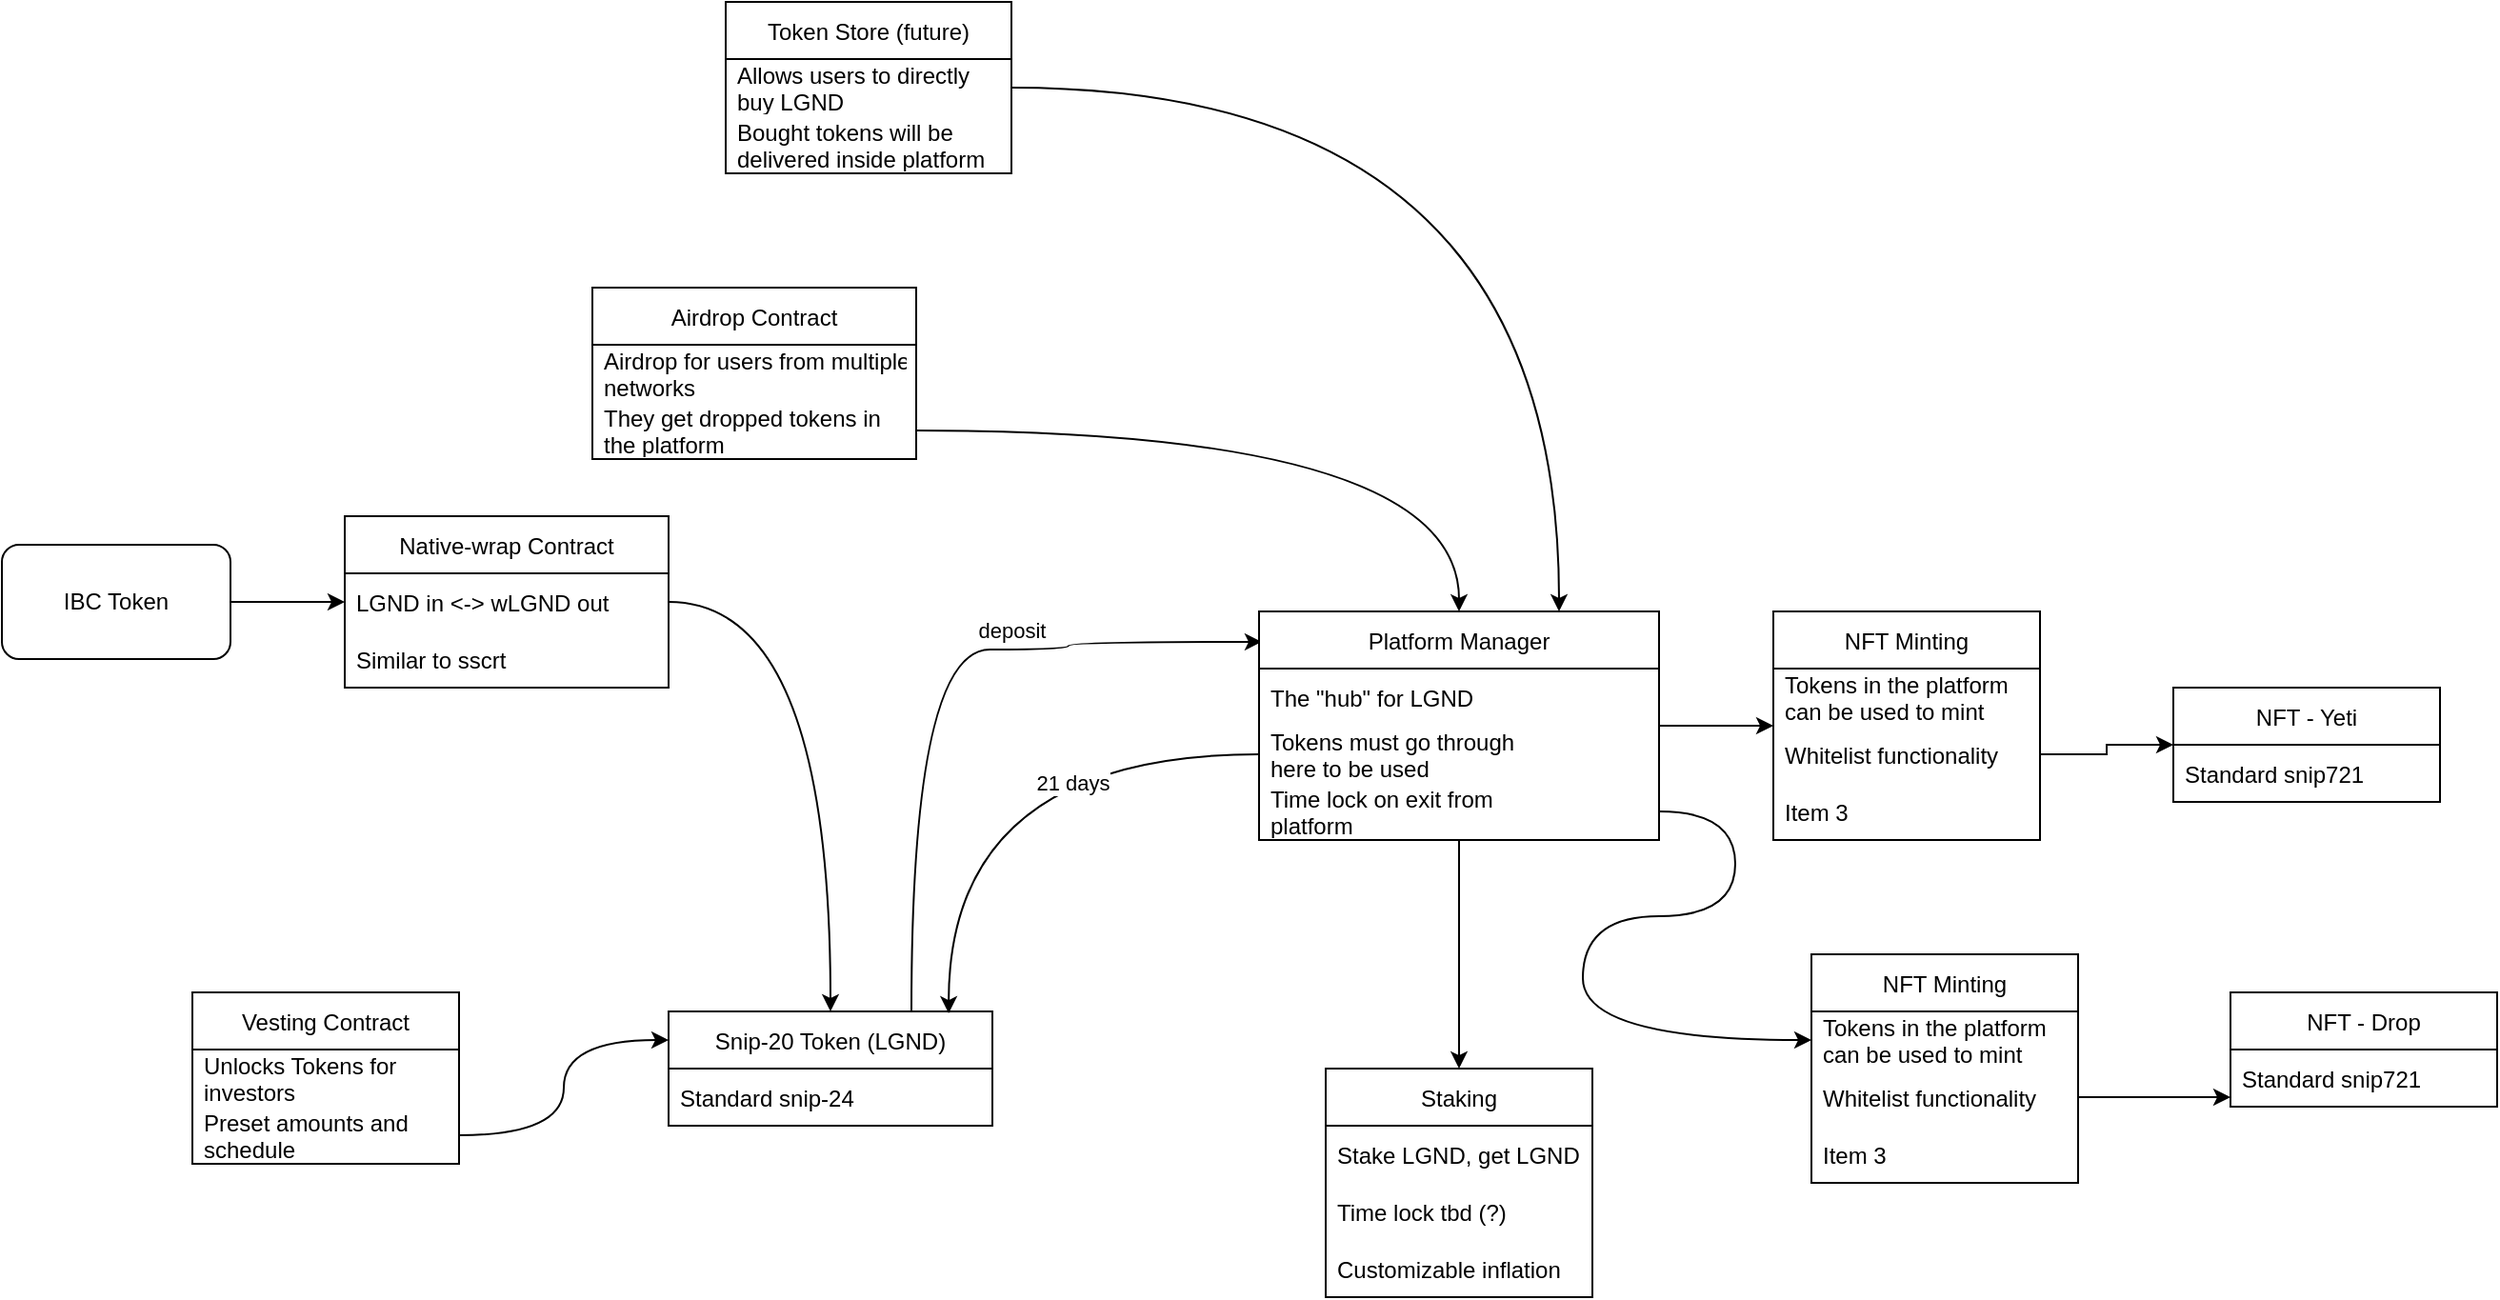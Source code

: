 <mxfile version="17.1.0" type="google" pages="6"><diagram id="_KYXVH2-nHx2mz8kwA_n" name="Page-1"><mxGraphModel dx="1883" dy="1912" grid="1" gridSize="10" guides="1" tooltips="1" connect="1" arrows="1" fold="1" page="1" pageScale="1" pageWidth="827" pageHeight="1169" math="0" shadow="0"><root><mxCell id="0"/><mxCell id="1" parent="0"/><mxCell id="hJgWw4_lokc-rUzCcVTu-51" value="deposit" style="edgeStyle=orthogonalEdgeStyle;curved=1;rounded=0;orthogonalLoop=1;jettySize=auto;html=1;exitX=0.75;exitY=0;exitDx=0;exitDy=0;entryX=0.007;entryY=0.133;entryDx=0;entryDy=0;entryPerimeter=0;" parent="1" source="hJgWw4_lokc-rUzCcVTu-1" target="hJgWw4_lokc-rUzCcVTu-14" edge="1"><mxGeometry x="0.283" y="10" relative="1" as="geometry"><Array as="points"><mxPoint x="278" y="240"/><mxPoint x="360" y="240"/><mxPoint x="360" y="236"/></Array><mxPoint as="offset"/></mxGeometry></mxCell><mxCell id="hJgWw4_lokc-rUzCcVTu-1" value="Snip-20 Token (LGND)" style="swimlane;fontStyle=0;childLayout=stackLayout;horizontal=1;startSize=30;horizontalStack=0;resizeParent=1;resizeParentMax=0;resizeLast=0;collapsible=1;marginBottom=0;" parent="1" vertex="1"><mxGeometry x="150" y="430" width="170" height="60" as="geometry"/></mxCell><mxCell id="hJgWw4_lokc-rUzCcVTu-2" value="Standard snip-24" style="text;strokeColor=none;fillColor=none;align=left;verticalAlign=middle;spacingLeft=4;spacingRight=4;overflow=hidden;points=[[0,0.5],[1,0.5]];portConstraint=eastwest;rotatable=0;" parent="hJgWw4_lokc-rUzCcVTu-1" vertex="1"><mxGeometry y="30" width="170" height="30" as="geometry"/></mxCell><mxCell id="hJgWw4_lokc-rUzCcVTu-5" value="Airdrop Contract" style="swimlane;fontStyle=0;childLayout=stackLayout;horizontal=1;startSize=30;horizontalStack=0;resizeParent=1;resizeParentMax=0;resizeLast=0;collapsible=1;marginBottom=0;" parent="1" vertex="1"><mxGeometry x="110" y="50" width="170" height="90" as="geometry"/></mxCell><mxCell id="hJgWw4_lokc-rUzCcVTu-6" value="Airdrop for users from multiple&#10;networks" style="text;strokeColor=none;fillColor=none;align=left;verticalAlign=middle;spacingLeft=4;spacingRight=4;overflow=hidden;points=[[0,0.5],[1,0.5]];portConstraint=eastwest;rotatable=0;" parent="hJgWw4_lokc-rUzCcVTu-5" vertex="1"><mxGeometry y="30" width="170" height="30" as="geometry"/></mxCell><mxCell id="hJgWw4_lokc-rUzCcVTu-7" value="They get dropped tokens in &#10;the platform" style="text;strokeColor=none;fillColor=none;align=left;verticalAlign=middle;spacingLeft=4;spacingRight=4;overflow=hidden;points=[[0,0.5],[1,0.5]];portConstraint=eastwest;rotatable=0;" parent="hJgWw4_lokc-rUzCcVTu-5" vertex="1"><mxGeometry y="60" width="170" height="30" as="geometry"/></mxCell><mxCell id="hJgWw4_lokc-rUzCcVTu-46" style="edgeStyle=none;rounded=0;orthogonalLoop=1;jettySize=auto;html=1;exitX=1;exitY=0.5;exitDx=0;exitDy=0;entryX=0;entryY=0.5;entryDx=0;entryDy=0;" parent="1" source="hJgWw4_lokc-rUzCcVTu-9" target="hJgWw4_lokc-rUzCcVTu-11" edge="1"><mxGeometry relative="1" as="geometry"/></mxCell><mxCell id="hJgWw4_lokc-rUzCcVTu-9" value="IBC Token" style="rounded=1;whiteSpace=wrap;html=1;" parent="1" vertex="1"><mxGeometry x="-200" y="185" width="120" height="60" as="geometry"/></mxCell><mxCell id="hJgWw4_lokc-rUzCcVTu-10" value="Native-wrap Contract" style="swimlane;fontStyle=0;childLayout=stackLayout;horizontal=1;startSize=30;horizontalStack=0;resizeParent=1;resizeParentMax=0;resizeLast=0;collapsible=1;marginBottom=0;" parent="1" vertex="1"><mxGeometry x="-20" y="170" width="170" height="90" as="geometry"/></mxCell><mxCell id="hJgWw4_lokc-rUzCcVTu-11" value="LGND in &lt;-&gt; wLGND out" style="text;strokeColor=none;fillColor=none;align=left;verticalAlign=middle;spacingLeft=4;spacingRight=4;overflow=hidden;points=[[0,0.5],[1,0.5]];portConstraint=eastwest;rotatable=0;" parent="hJgWw4_lokc-rUzCcVTu-10" vertex="1"><mxGeometry y="30" width="170" height="30" as="geometry"/></mxCell><mxCell id="hJgWw4_lokc-rUzCcVTu-12" value="Similar to sscrt" style="text;strokeColor=none;fillColor=none;align=left;verticalAlign=middle;spacingLeft=4;spacingRight=4;overflow=hidden;points=[[0,0.5],[1,0.5]];portConstraint=eastwest;rotatable=0;" parent="hJgWw4_lokc-rUzCcVTu-10" vertex="1"><mxGeometry y="60" width="170" height="30" as="geometry"/></mxCell><mxCell id="hJgWw4_lokc-rUzCcVTu-42" value="" style="edgeStyle=orthogonalEdgeStyle;rounded=0;orthogonalLoop=1;jettySize=auto;html=1;curved=1;" parent="1" source="hJgWw4_lokc-rUzCcVTu-14" target="hJgWw4_lokc-rUzCcVTu-38" edge="1"><mxGeometry relative="1" as="geometry"/></mxCell><mxCell id="hJgWw4_lokc-rUzCcVTu-45" style="edgeStyle=none;rounded=0;orthogonalLoop=1;jettySize=auto;html=1;entryX=0.5;entryY=0;entryDx=0;entryDy=0;" parent="1" source="hJgWw4_lokc-rUzCcVTu-17" target="hJgWw4_lokc-rUzCcVTu-18" edge="1"><mxGeometry relative="1" as="geometry"/></mxCell><mxCell id="hJgWw4_lokc-rUzCcVTu-14" value="Platform Manager" style="swimlane;fontStyle=0;childLayout=stackLayout;horizontal=1;startSize=30;horizontalStack=0;resizeParent=1;resizeParentMax=0;resizeLast=0;collapsible=1;marginBottom=0;" parent="1" vertex="1"><mxGeometry x="460" y="220" width="210" height="120" as="geometry"/></mxCell><mxCell id="hJgWw4_lokc-rUzCcVTu-15" value="The &quot;hub&quot; for LGND" style="text;strokeColor=none;fillColor=none;align=left;verticalAlign=middle;spacingLeft=4;spacingRight=4;overflow=hidden;points=[[0,0.5],[1,0.5]];portConstraint=eastwest;rotatable=0;" parent="hJgWw4_lokc-rUzCcVTu-14" vertex="1"><mxGeometry y="30" width="210" height="30" as="geometry"/></mxCell><mxCell id="hJgWw4_lokc-rUzCcVTu-16" value="Tokens must go through&#10;here to be used" style="text;strokeColor=none;fillColor=none;align=left;verticalAlign=middle;spacingLeft=4;spacingRight=4;overflow=hidden;points=[[0,0.5],[1,0.5]];portConstraint=eastwest;rotatable=0;" parent="hJgWw4_lokc-rUzCcVTu-14" vertex="1"><mxGeometry y="60" width="210" height="30" as="geometry"/></mxCell><mxCell id="hJgWw4_lokc-rUzCcVTu-17" value="Time lock on exit from &#10;platform" style="text;strokeColor=none;fillColor=none;align=left;verticalAlign=middle;spacingLeft=4;spacingRight=4;overflow=hidden;points=[[0,0.5],[1,0.5]];portConstraint=eastwest;rotatable=0;" parent="hJgWw4_lokc-rUzCcVTu-14" vertex="1"><mxGeometry y="90" width="210" height="30" as="geometry"/></mxCell><mxCell id="hJgWw4_lokc-rUzCcVTu-18" value="Staking" style="swimlane;fontStyle=0;childLayout=stackLayout;horizontal=1;startSize=30;horizontalStack=0;resizeParent=1;resizeParentMax=0;resizeLast=0;collapsible=1;marginBottom=0;" parent="1" vertex="1"><mxGeometry x="495" y="460" width="140" height="120" as="geometry"/></mxCell><mxCell id="hJgWw4_lokc-rUzCcVTu-19" value="Stake LGND, get LGND" style="text;strokeColor=none;fillColor=none;align=left;verticalAlign=middle;spacingLeft=4;spacingRight=4;overflow=hidden;points=[[0,0.5],[1,0.5]];portConstraint=eastwest;rotatable=0;" parent="hJgWw4_lokc-rUzCcVTu-18" vertex="1"><mxGeometry y="30" width="140" height="30" as="geometry"/></mxCell><mxCell id="hJgWw4_lokc-rUzCcVTu-21" value="Time lock tbd (?)" style="text;strokeColor=none;fillColor=none;align=left;verticalAlign=middle;spacingLeft=4;spacingRight=4;overflow=hidden;points=[[0,0.5],[1,0.5]];portConstraint=eastwest;rotatable=0;" parent="hJgWw4_lokc-rUzCcVTu-18" vertex="1"><mxGeometry y="60" width="140" height="30" as="geometry"/></mxCell><mxCell id="hJgWw4_lokc-rUzCcVTu-20" value="Customizable inflation" style="text;strokeColor=none;fillColor=none;align=left;verticalAlign=middle;spacingLeft=4;spacingRight=4;overflow=hidden;points=[[0,0.5],[1,0.5]];portConstraint=eastwest;rotatable=0;" parent="hJgWw4_lokc-rUzCcVTu-18" vertex="1"><mxGeometry y="90" width="140" height="30" as="geometry"/></mxCell><mxCell id="hJgWw4_lokc-rUzCcVTu-22" value="NFT - Yeti" style="swimlane;fontStyle=0;childLayout=stackLayout;horizontal=1;startSize=30;horizontalStack=0;resizeParent=1;resizeParentMax=0;resizeLast=0;collapsible=1;marginBottom=0;" parent="1" vertex="1"><mxGeometry x="940" y="260" width="140" height="60" as="geometry"/></mxCell><mxCell id="hJgWw4_lokc-rUzCcVTu-23" value="Standard snip721" style="text;strokeColor=none;fillColor=none;align=left;verticalAlign=middle;spacingLeft=4;spacingRight=4;overflow=hidden;points=[[0,0.5],[1,0.5]];portConstraint=eastwest;rotatable=0;" parent="hJgWw4_lokc-rUzCcVTu-22" vertex="1"><mxGeometry y="30" width="140" height="30" as="geometry"/></mxCell><mxCell id="hJgWw4_lokc-rUzCcVTu-26" value="Vesting Contract" style="swimlane;fontStyle=0;childLayout=stackLayout;horizontal=1;startSize=30;horizontalStack=0;resizeParent=1;resizeParentMax=0;resizeLast=0;collapsible=1;marginBottom=0;" parent="1" vertex="1"><mxGeometry x="-100" y="420" width="140" height="90" as="geometry"/></mxCell><mxCell id="hJgWw4_lokc-rUzCcVTu-27" value="Unlocks Tokens for &#10;investors" style="text;strokeColor=none;fillColor=none;align=left;verticalAlign=middle;spacingLeft=4;spacingRight=4;overflow=hidden;points=[[0,0.5],[1,0.5]];portConstraint=eastwest;rotatable=0;" parent="hJgWw4_lokc-rUzCcVTu-26" vertex="1"><mxGeometry y="30" width="140" height="30" as="geometry"/></mxCell><mxCell id="hJgWw4_lokc-rUzCcVTu-28" value="Preset amounts and &#10;schedule" style="text;strokeColor=none;fillColor=none;align=left;verticalAlign=middle;spacingLeft=4;spacingRight=4;overflow=hidden;points=[[0,0.5],[1,0.5]];portConstraint=eastwest;rotatable=0;" parent="hJgWw4_lokc-rUzCcVTu-26" vertex="1"><mxGeometry y="60" width="140" height="30" as="geometry"/></mxCell><mxCell id="hJgWw4_lokc-rUzCcVTu-30" value="Token Store (future)" style="swimlane;fontStyle=0;childLayout=stackLayout;horizontal=1;startSize=30;horizontalStack=0;resizeParent=1;resizeParentMax=0;resizeLast=0;collapsible=1;marginBottom=0;" parent="1" vertex="1"><mxGeometry x="180" y="-100" width="150" height="90" as="geometry"/></mxCell><mxCell id="hJgWw4_lokc-rUzCcVTu-32" value="Allows users to directly &#10;buy LGND" style="text;strokeColor=none;fillColor=none;align=left;verticalAlign=middle;spacingLeft=4;spacingRight=4;overflow=hidden;points=[[0,0.5],[1,0.5]];portConstraint=eastwest;rotatable=0;" parent="hJgWw4_lokc-rUzCcVTu-30" vertex="1"><mxGeometry y="30" width="150" height="30" as="geometry"/></mxCell><mxCell id="hJgWw4_lokc-rUzCcVTu-33" value="Bought tokens will be &#10;delivered inside platform" style="text;strokeColor=none;fillColor=none;align=left;verticalAlign=middle;spacingLeft=4;spacingRight=4;overflow=hidden;points=[[0,0.5],[1,0.5]];portConstraint=eastwest;rotatable=0;" parent="hJgWw4_lokc-rUzCcVTu-30" vertex="1"><mxGeometry y="60" width="150" height="30" as="geometry"/></mxCell><mxCell id="hJgWw4_lokc-rUzCcVTu-38" value="NFT Minting" style="swimlane;fontStyle=0;childLayout=stackLayout;horizontal=1;startSize=30;horizontalStack=0;resizeParent=1;resizeParentMax=0;resizeLast=0;collapsible=1;marginBottom=0;" parent="1" vertex="1"><mxGeometry x="730" y="220" width="140" height="120" as="geometry"/></mxCell><mxCell id="hJgWw4_lokc-rUzCcVTu-39" value="Tokens in the platform&#10;can be used to mint " style="text;strokeColor=none;fillColor=none;align=left;verticalAlign=middle;spacingLeft=4;spacingRight=4;overflow=hidden;points=[[0,0.5],[1,0.5]];portConstraint=eastwest;rotatable=0;" parent="hJgWw4_lokc-rUzCcVTu-38" vertex="1"><mxGeometry y="30" width="140" height="30" as="geometry"/></mxCell><mxCell id="hJgWw4_lokc-rUzCcVTu-40" value="Whitelist functionality" style="text;strokeColor=none;fillColor=none;align=left;verticalAlign=middle;spacingLeft=4;spacingRight=4;overflow=hidden;points=[[0,0.5],[1,0.5]];portConstraint=eastwest;rotatable=0;" parent="hJgWw4_lokc-rUzCcVTu-38" vertex="1"><mxGeometry y="60" width="140" height="30" as="geometry"/></mxCell><mxCell id="hJgWw4_lokc-rUzCcVTu-41" value="Item 3" style="text;strokeColor=none;fillColor=none;align=left;verticalAlign=middle;spacingLeft=4;spacingRight=4;overflow=hidden;points=[[0,0.5],[1,0.5]];portConstraint=eastwest;rotatable=0;" parent="hJgWw4_lokc-rUzCcVTu-38" vertex="1"><mxGeometry y="90" width="140" height="30" as="geometry"/></mxCell><mxCell id="hJgWw4_lokc-rUzCcVTu-43" style="edgeStyle=orthogonalEdgeStyle;rounded=0;orthogonalLoop=1;jettySize=auto;html=1;exitX=1;exitY=0.5;exitDx=0;exitDy=0;entryX=0;entryY=0.5;entryDx=0;entryDy=0;" parent="1" source="hJgWw4_lokc-rUzCcVTu-40" target="hJgWw4_lokc-rUzCcVTu-22" edge="1"><mxGeometry relative="1" as="geometry"/></mxCell><mxCell id="hJgWw4_lokc-rUzCcVTu-49" style="edgeStyle=orthogonalEdgeStyle;curved=1;rounded=0;orthogonalLoop=1;jettySize=auto;html=1;exitX=1;exitY=0.5;exitDx=0;exitDy=0;" parent="1" source="hJgWw4_lokc-rUzCcVTu-11" target="hJgWw4_lokc-rUzCcVTu-1" edge="1"><mxGeometry relative="1" as="geometry"><mxPoint x="120" y="505" as="targetPoint"/></mxGeometry></mxCell><mxCell id="hJgWw4_lokc-rUzCcVTu-52" style="edgeStyle=orthogonalEdgeStyle;curved=1;rounded=0;orthogonalLoop=1;jettySize=auto;html=1;exitX=1;exitY=0.5;exitDx=0;exitDy=0;entryX=0.5;entryY=0;entryDx=0;entryDy=0;" parent="1" source="hJgWw4_lokc-rUzCcVTu-7" target="hJgWw4_lokc-rUzCcVTu-14" edge="1"><mxGeometry relative="1" as="geometry"/></mxCell><mxCell id="hJgWw4_lokc-rUzCcVTu-53" style="edgeStyle=orthogonalEdgeStyle;curved=1;rounded=0;orthogonalLoop=1;jettySize=auto;html=1;exitX=1;exitY=0.5;exitDx=0;exitDy=0;entryX=0;entryY=0.25;entryDx=0;entryDy=0;" parent="1" source="hJgWw4_lokc-rUzCcVTu-28" target="hJgWw4_lokc-rUzCcVTu-1" edge="1"><mxGeometry relative="1" as="geometry"/></mxCell><mxCell id="hJgWw4_lokc-rUzCcVTu-54" style="edgeStyle=orthogonalEdgeStyle;curved=1;rounded=0;orthogonalLoop=1;jettySize=auto;html=1;exitX=0;exitY=0.5;exitDx=0;exitDy=0;entryX=0.865;entryY=0.017;entryDx=0;entryDy=0;entryPerimeter=0;" parent="1" source="hJgWw4_lokc-rUzCcVTu-16" target="hJgWw4_lokc-rUzCcVTu-1" edge="1"><mxGeometry relative="1" as="geometry"/></mxCell><mxCell id="hJgWw4_lokc-rUzCcVTu-55" value="21 days" style="edgeLabel;html=1;align=center;verticalAlign=middle;resizable=0;points=[];" parent="hJgWw4_lokc-rUzCcVTu-54" vertex="1" connectable="0"><mxGeometry x="-0.035" y="13" relative="1" as="geometry"><mxPoint x="46" y="2" as="offset"/></mxGeometry></mxCell><mxCell id="hJgWw4_lokc-rUzCcVTu-56" value="NFT Minting" style="swimlane;fontStyle=0;childLayout=stackLayout;horizontal=1;startSize=30;horizontalStack=0;resizeParent=1;resizeParentMax=0;resizeLast=0;collapsible=1;marginBottom=0;" parent="1" vertex="1"><mxGeometry x="750" y="400" width="140" height="120" as="geometry"/></mxCell><mxCell id="hJgWw4_lokc-rUzCcVTu-57" value="Tokens in the platform&#10;can be used to mint " style="text;strokeColor=none;fillColor=none;align=left;verticalAlign=middle;spacingLeft=4;spacingRight=4;overflow=hidden;points=[[0,0.5],[1,0.5]];portConstraint=eastwest;rotatable=0;" parent="hJgWw4_lokc-rUzCcVTu-56" vertex="1"><mxGeometry y="30" width="140" height="30" as="geometry"/></mxCell><mxCell id="hJgWw4_lokc-rUzCcVTu-58" value="Whitelist functionality" style="text;strokeColor=none;fillColor=none;align=left;verticalAlign=middle;spacingLeft=4;spacingRight=4;overflow=hidden;points=[[0,0.5],[1,0.5]];portConstraint=eastwest;rotatable=0;" parent="hJgWw4_lokc-rUzCcVTu-56" vertex="1"><mxGeometry y="60" width="140" height="30" as="geometry"/></mxCell><mxCell id="hJgWw4_lokc-rUzCcVTu-59" value="Item 3" style="text;strokeColor=none;fillColor=none;align=left;verticalAlign=middle;spacingLeft=4;spacingRight=4;overflow=hidden;points=[[0,0.5],[1,0.5]];portConstraint=eastwest;rotatable=0;" parent="hJgWw4_lokc-rUzCcVTu-56" vertex="1"><mxGeometry y="90" width="140" height="30" as="geometry"/></mxCell><mxCell id="hJgWw4_lokc-rUzCcVTu-61" style="edgeStyle=orthogonalEdgeStyle;curved=1;rounded=0;orthogonalLoop=1;jettySize=auto;html=1;exitX=1;exitY=0.5;exitDx=0;exitDy=0;entryX=0;entryY=0.5;entryDx=0;entryDy=0;" parent="1" source="hJgWw4_lokc-rUzCcVTu-17" target="hJgWw4_lokc-rUzCcVTu-57" edge="1"><mxGeometry relative="1" as="geometry"><Array as="points"><mxPoint x="710" y="325"/><mxPoint x="710" y="380"/><mxPoint x="630" y="380"/><mxPoint x="630" y="445"/></Array></mxGeometry></mxCell><mxCell id="hJgWw4_lokc-rUzCcVTu-63" value="NFT - Drop" style="swimlane;fontStyle=0;childLayout=stackLayout;horizontal=1;startSize=30;horizontalStack=0;resizeParent=1;resizeParentMax=0;resizeLast=0;collapsible=1;marginBottom=0;" parent="1" vertex="1"><mxGeometry x="970" y="420" width="140" height="60" as="geometry"><mxRectangle x="850" y="540" width="90" height="30" as="alternateBounds"/></mxGeometry></mxCell><mxCell id="hJgWw4_lokc-rUzCcVTu-64" value="Standard snip721" style="text;strokeColor=none;fillColor=none;align=left;verticalAlign=middle;spacingLeft=4;spacingRight=4;overflow=hidden;points=[[0,0.5],[1,0.5]];portConstraint=eastwest;rotatable=0;" parent="hJgWw4_lokc-rUzCcVTu-63" vertex="1"><mxGeometry y="30" width="140" height="30" as="geometry"/></mxCell><mxCell id="hJgWw4_lokc-rUzCcVTu-66" value="" style="edgeStyle=orthogonalEdgeStyle;curved=1;rounded=0;orthogonalLoop=1;jettySize=auto;html=1;" parent="1" source="hJgWw4_lokc-rUzCcVTu-58" target="hJgWw4_lokc-rUzCcVTu-64" edge="1"><mxGeometry relative="1" as="geometry"><Array as="points"><mxPoint x="810" y="465"/></Array></mxGeometry></mxCell><mxCell id="hJgWw4_lokc-rUzCcVTu-87" style="edgeStyle=orthogonalEdgeStyle;curved=1;rounded=0;orthogonalLoop=1;jettySize=auto;html=1;exitX=1;exitY=0.5;exitDx=0;exitDy=0;entryX=0.75;entryY=0;entryDx=0;entryDy=0;" parent="1" source="hJgWw4_lokc-rUzCcVTu-32" target="hJgWw4_lokc-rUzCcVTu-14" edge="1"><mxGeometry relative="1" as="geometry"/></mxCell></root></mxGraphModel></diagram><diagram name="Copy of Copy of Page-2" id="icgEe_WQvHOhqo60_sdf"><mxGraphModel grid="1" gridSize="10" guides="1" tooltips="1" connect="1" arrows="1" page="1" fold="1" pageScale="1" pageWidth="1600" pageHeight="1200" math="0" shadow="0"><root><mxCell id="aSwcJrBjoJt-zJCdRY1j-0"/><mxCell id="aSwcJrBjoJt-zJCdRY1j-1" parent="aSwcJrBjoJt-zJCdRY1j-0"/><mxCell id="aSwcJrBjoJt-zJCdRY1j-2" value="Send(amount, &lt;b&gt;to&lt;/b&gt;:platform, Deposit(alice))" style="edgeStyle=orthogonalEdgeStyle;curved=1;rounded=0;orthogonalLoop=1;jettySize=auto;html=1;exitX=1;exitY=0.5;exitDx=0;exitDy=0;entryX=0;entryY=0.5;entryDx=0;entryDy=0;" parent="aSwcJrBjoJt-zJCdRY1j-1" source="aSwcJrBjoJt-zJCdRY1j-3" target="aSwcJrBjoJt-zJCdRY1j-18" edge="1"><mxGeometry x="0.19" y="-18" relative="1" as="geometry"><mxPoint x="-19" y="-18" as="offset"/></mxGeometry></mxCell><mxCell id="aSwcJrBjoJt-zJCdRY1j-3" value="Airdrop" style="rounded=0;whiteSpace=wrap;html=1;" parent="aSwcJrBjoJt-zJCdRY1j-1" vertex="1"><mxGeometry x="280" y="640" width="120" height="60" as="geometry"/></mxCell><mxCell id="aSwcJrBjoJt-zJCdRY1j-6" value="Claim()" style="edgeStyle=orthogonalEdgeStyle;rounded=0;orthogonalLoop=1;jettySize=auto;html=1;entryX=0;entryY=0.5;entryDx=0;entryDy=0;curved=1;exitX=1;exitY=1;exitDx=0;exitDy=0;exitPerimeter=0;" parent="aSwcJrBjoJt-zJCdRY1j-1" source="aSwcJrBjoJt-zJCdRY1j-9" target="aSwcJrBjoJt-zJCdRY1j-3" edge="1"><mxGeometry relative="1" as="geometry"/></mxCell><mxCell id="aSwcJrBjoJt-zJCdRY1j-7" value="Redeem(amount) + *unbonding period* + Claim()" style="edgeStyle=orthogonalEdgeStyle;curved=1;rounded=0;orthogonalLoop=1;jettySize=auto;html=1;exitX=1;exitY=1;exitDx=0;exitDy=0;exitPerimeter=0;entryX=0;entryY=0.25;entryDx=0;entryDy=0;" parent="aSwcJrBjoJt-zJCdRY1j-1" source="aSwcJrBjoJt-zJCdRY1j-9" target="aSwcJrBjoJt-zJCdRY1j-12" edge="1"><mxGeometry x="0.023" y="16" relative="1" as="geometry"><mxPoint as="offset"/></mxGeometry></mxCell><mxCell id="aSwcJrBjoJt-zJCdRY1j-8" value="PlatformSend(SuperCoolNFT, amount, Mint())&lt;br&gt;&lt;span style=&quot;font-family: &amp;#34;helvetica&amp;#34;&quot;&gt;PlatformSend(Staking, amount, Deposit())&lt;/span&gt;" style="edgeStyle=orthogonalEdgeStyle;curved=1;rounded=0;orthogonalLoop=1;jettySize=auto;html=1;exitX=0.75;exitY=0.1;exitDx=0;exitDy=0;exitPerimeter=0;entryX=0.592;entryY=-0.067;entryDx=0;entryDy=0;entryPerimeter=0;" parent="aSwcJrBjoJt-zJCdRY1j-1" source="aSwcJrBjoJt-zJCdRY1j-9" target="aSwcJrBjoJt-zJCdRY1j-12" edge="1"><mxGeometry x="-0.13" y="-13" relative="1" as="geometry"><mxPoint x="1" as="offset"/></mxGeometry></mxCell><mxCell id="aSwcJrBjoJt-zJCdRY1j-9" value="Alice" style="shape=umlActor;verticalLabelPosition=bottom;verticalAlign=top;html=1;outlineConnect=0;" parent="aSwcJrBjoJt-zJCdRY1j-1" vertex="1"><mxGeometry x="177" y="401" width="30" height="60" as="geometry"/></mxCell><mxCell id="aSwcJrBjoJt-zJCdRY1j-10" value="Transfer(amount, &lt;b&gt;to&lt;/b&gt;:alice)" style="edgeStyle=orthogonalEdgeStyle;curved=1;rounded=0;orthogonalLoop=1;jettySize=auto;html=1;exitX=0.5;exitY=1;exitDx=0;exitDy=0;entryX=0.5;entryY=0;entryDx=0;entryDy=0;" parent="aSwcJrBjoJt-zJCdRY1j-1" source="aSwcJrBjoJt-zJCdRY1j-12" target="aSwcJrBjoJt-zJCdRY1j-18" edge="1"><mxGeometry x="0.255" y="23" relative="1" as="geometry"><mxPoint as="offset"/></mxGeometry></mxCell><mxCell id="aSwcJrBjoJt-zJCdRY1j-11" value="Send(amount, &lt;b&gt;to&lt;/b&gt;:SuperCoolNFT, PlatformReceive(alice, Mint()))&lt;br&gt;Send(amount,&amp;nbsp;&lt;b&gt;to&lt;/b&gt;:Staking, PlatformReceive(alice, Deposit()))" style="edgeStyle=orthogonalEdgeStyle;curved=1;rounded=0;orthogonalLoop=1;jettySize=auto;html=1;exitX=1;exitY=0.5;exitDx=0;exitDy=0;entryX=1;entryY=0.5;entryDx=0;entryDy=0;" parent="aSwcJrBjoJt-zJCdRY1j-1" source="aSwcJrBjoJt-zJCdRY1j-12" target="aSwcJrBjoJt-zJCdRY1j-18" edge="1"><mxGeometry x="-0.194" y="54" relative="1" as="geometry"><Array as="points"><mxPoint x="786" y="551"/><mxPoint x="786" y="721"/></Array><mxPoint as="offset"/></mxGeometry></mxCell><mxCell id="aSwcJrBjoJt-zJCdRY1j-12" value="&lt;span style=&quot;background-color: rgb(255 , 255 , 255)&quot;&gt;Platform&lt;/span&gt;" style="rounded=1;whiteSpace=wrap;html=1;strokeWidth=2;fillWeight=4;hachureGap=8;hachureAngle=45;fillColor=#1ba1e2;sketch=1;" parent="aSwcJrBjoJt-zJCdRY1j-1" vertex="1"><mxGeometry x="617" y="521" width="120" height="60" as="geometry"/></mxCell><mxCell id="aSwcJrBjoJt-zJCdRY1j-13" value="Contract" style="rounded=0;whiteSpace=wrap;html=1;labelBackgroundColor=#FFFFFF;" parent="aSwcJrBjoJt-zJCdRY1j-1" vertex="1"><mxGeometry x="70" y="20" width="120" height="50" as="geometry"/></mxCell><mxCell id="aSwcJrBjoJt-zJCdRY1j-14" value="Reward-generating contract" style="rounded=1;whiteSpace=wrap;html=1;strokeWidth=2;fillWeight=4;hachureGap=8;hachureAngle=45;fillColor=#1ba1e2;sketch=1;labelBackgroundColor=#FFFFFF;" parent="aSwcJrBjoJt-zJCdRY1j-1" vertex="1"><mxGeometry x="70" y="80" width="120" height="60" as="geometry"/></mxCell><mxCell id="aSwcJrBjoJt-zJCdRY1j-15" value="Token" style="rounded=1;whiteSpace=wrap;html=1;labelBackgroundColor=#FFFFFF;" parent="aSwcJrBjoJt-zJCdRY1j-1" vertex="1"><mxGeometry x="70" y="150" width="120" height="60" as="geometry"/></mxCell><mxCell id="aSwcJrBjoJt-zJCdRY1j-17" value="Receive(amount, &lt;b&gt;from&lt;/b&gt;:airdrop, Deposit(alice))" style="edgeStyle=orthogonalEdgeStyle;curved=1;rounded=0;orthogonalLoop=1;jettySize=auto;html=1;exitX=0;exitY=0;exitDx=0;exitDy=0;entryX=0;entryY=1;entryDx=0;entryDy=0;" parent="aSwcJrBjoJt-zJCdRY1j-1" source="aSwcJrBjoJt-zJCdRY1j-18" target="aSwcJrBjoJt-zJCdRY1j-12" edge="1"><mxGeometry x="0.283" y="80" relative="1" as="geometry"><Array as="points"><mxPoint x="580" y="691"/><mxPoint x="580" y="580"/></Array><mxPoint as="offset"/></mxGeometry></mxCell><mxCell id="9szjVGJF3n7K0AtjPcV7-0" value="&lt;span style=&quot;color: rgb(0, 0, 0); font-family: helvetica; font-size: 11px; font-style: normal; font-weight: 400; letter-spacing: normal; text-align: center; text-indent: 0px; text-transform: none; word-spacing: 0px; background-color: rgb(255, 255, 255); display: inline; float: none;&quot;&gt;Receive(amount,&lt;span&gt;&amp;nbsp;&lt;/span&gt;&lt;/span&gt;&lt;b style=&quot;color: rgb(0, 0, 0); font-family: helvetica; font-size: 11px; font-style: normal; letter-spacing: normal; text-align: center; text-indent: 0px; text-transform: none; word-spacing: 0px;&quot;&gt;from&lt;/b&gt;&lt;span style=&quot;color: rgb(0, 0, 0); font-family: helvetica; font-size: 11px; font-style: normal; font-weight: 400; letter-spacing: normal; text-align: center; text-indent: 0px; text-transform: none; word-spacing: 0px; background-color: rgb(255, 255, 255); display: inline; float: none;&quot;&gt;:platform, PlatformReceive(alice, Deposit()))&lt;/span&gt;" style="edgeStyle=orthogonalEdgeStyle;curved=1;rounded=0;orthogonalLoop=1;jettySize=auto;html=1;exitX=1;exitY=0.75;exitDx=0;exitDy=0;entryX=0.75;entryY=1;entryDx=0;entryDy=0;" edge="1" parent="aSwcJrBjoJt-zJCdRY1j-1" source="aSwcJrBjoJt-zJCdRY1j-18" target="p5v9_m_vDcc1EVjEl6wP-16"><mxGeometry x="0.881" y="-10" relative="1" as="geometry"><mxPoint as="offset"/></mxGeometry></mxCell><mxCell id="aSwcJrBjoJt-zJCdRY1j-18" value="$LGND" style="rounded=1;whiteSpace=wrap;html=1;labelBackgroundColor=#FFFFFF;" parent="aSwcJrBjoJt-zJCdRY1j-1" vertex="1"><mxGeometry x="617" y="691" width="120" height="60" as="geometry"/></mxCell><mxCell id="aSwcJrBjoJt-zJCdRY1j-22" value="Transaction" style="endArrow=classic;html=1;rounded=0;curved=1;" parent="aSwcJrBjoJt-zJCdRY1j-1" edge="1"><mxGeometry width="50" height="50" relative="1" as="geometry"><mxPoint x="70" y="240" as="sourcePoint"/><mxPoint x="190" y="240" as="targetPoint"/></mxGeometry></mxCell><mxCell id="aSwcJrBjoJt-zJCdRY1j-23" value="Query" style="endArrow=classic;html=1;rounded=0;curved=1;fillColor=#d5e8d4;strokeColor=#82b366;" parent="aSwcJrBjoJt-zJCdRY1j-1" edge="1"><mxGeometry width="50" height="50" relative="1" as="geometry"><mxPoint x="70" y="269.5" as="sourcePoint"/><mxPoint x="190" y="269.5" as="targetPoint"/></mxGeometry></mxCell><mxCell id="aSwcJrBjoJt-zJCdRY1j-26" value="etc.." style="rounded=1;whiteSpace=wrap;html=1;labelBackgroundColor=#FFFFFF;dashed=1;" parent="aSwcJrBjoJt-zJCdRY1j-1" vertex="1"><mxGeometry x="194" y="150" width="120" height="60" as="geometry"/></mxCell><mxCell id="p5v9_m_vDcc1EVjEl6wP-8" value="AddToWhitelist(alice, SuperCoolNFT)" style="edgeStyle=orthogonalEdgeStyle;curved=1;rounded=0;orthogonalLoop=1;jettySize=auto;html=1;entryX=0.25;entryY=0;entryDx=0;entryDy=0;" edge="1" parent="aSwcJrBjoJt-zJCdRY1j-1" source="p5v9_m_vDcc1EVjEl6wP-9" target="p5v9_m_vDcc1EVjEl6wP-13"><mxGeometry x="0.524" relative="1" as="geometry"><mxPoint as="offset"/></mxGeometry></mxCell><mxCell id="p5v9_m_vDcc1EVjEl6wP-9" value="Admin" style="shape=umlActor;verticalLabelPosition=bottom;verticalAlign=top;html=1;outlineConnect=0;" vertex="1" parent="aSwcJrBjoJt-zJCdRY1j-1"><mxGeometry x="917" y="211" width="30" height="60" as="geometry"/></mxCell><mxCell id="p5v9_m_vDcc1EVjEl6wP-10" value="Receive(amount, &lt;b&gt;from&lt;/b&gt;:platform, PlatformReceive(alice, Mint()))" style="edgeStyle=orthogonalEdgeStyle;curved=1;rounded=0;orthogonalLoop=1;jettySize=auto;html=1;exitX=1;exitY=0.75;exitDx=0;exitDy=0;entryX=0.5;entryY=1;entryDx=0;entryDy=0;" edge="1" parent="aSwcJrBjoJt-zJCdRY1j-1" source="aSwcJrBjoJt-zJCdRY1j-18" target="p5v9_m_vDcc1EVjEl6wP-13"><mxGeometry x="0.171" y="17" relative="1" as="geometry"><mxPoint as="offset"/><mxPoint x="757" y="756" as="sourcePoint"/></mxGeometry></mxCell><mxCell id="p5v9_m_vDcc1EVjEl6wP-11" value="SuperCoolNFT" style="rounded=1;whiteSpace=wrap;html=1;labelBackgroundColor=#FFFFFF;" vertex="1" parent="aSwcJrBjoJt-zJCdRY1j-1"><mxGeometry x="1127" y="541" width="120" height="60" as="geometry"/></mxCell><mxCell id="p5v9_m_vDcc1EVjEl6wP-12" value="MintFor(alice)" style="edgeStyle=orthogonalEdgeStyle;curved=1;rounded=0;orthogonalLoop=1;jettySize=auto;html=1;exitX=1;exitY=0.5;exitDx=0;exitDy=0;" edge="1" parent="aSwcJrBjoJt-zJCdRY1j-1" source="p5v9_m_vDcc1EVjEl6wP-13" target="p5v9_m_vDcc1EVjEl6wP-11"><mxGeometry relative="1" as="geometry"/></mxCell><mxCell id="p5v9_m_vDcc1EVjEl6wP-13" value="Whitelister" style="rounded=0;whiteSpace=wrap;html=1;labelBackgroundColor=#FFFFFF;" vertex="1" parent="aSwcJrBjoJt-zJCdRY1j-1"><mxGeometry x="997" y="371" width="120" height="60" as="geometry"/></mxCell><mxCell id="p5v9_m_vDcc1EVjEl6wP-14" value="Lootboxes" style="rounded=1;whiteSpace=wrap;html=1;labelBackgroundColor=#FFFFFF;dashed=1;" vertex="1" parent="aSwcJrBjoJt-zJCdRY1j-1"><mxGeometry x="1251" y="541" width="120" height="60" as="geometry"/></mxCell><mxCell id="p5v9_m_vDcc1EVjEl6wP-15" value="Items" style="rounded=1;whiteSpace=wrap;html=1;labelBackgroundColor=#FFFFFF;dashed=1;" vertex="1" parent="aSwcJrBjoJt-zJCdRY1j-1"><mxGeometry x="1375" y="541" width="120" height="60" as="geometry"/></mxCell><mxCell id="p5v9_m_vDcc1EVjEl6wP-16" value="Staking" style="rounded=0;whiteSpace=wrap;html=1;labelBackgroundColor=#FFFFFF;" vertex="1" parent="aSwcJrBjoJt-zJCdRY1j-1"><mxGeometry x="770" y="406" width="120" height="50" as="geometry"/></mxCell></root></mxGraphModel></diagram><diagram name="Staking flow" id="I71vTjzrUBsgbWY3rAGe"><mxGraphModel grid="1" gridSize="10" guides="1" tooltips="1" connect="1" arrows="1" page="1" fold="1" pageScale="1" pageWidth="1600" pageHeight="1200" math="0" shadow="0"><root><mxCell id="e_XktEyY63CHTEOdhCce-0"/><mxCell id="e_XktEyY63CHTEOdhCce-1" parent="e_XktEyY63CHTEOdhCce-0"/><mxCell id="e_XktEyY63CHTEOdhCce-6" value="&lt;span style=&quot;font-family: &amp;#34;helvetica&amp;#34;&quot;&gt;PlatformSend(Staking, amount, Deposit())&lt;/span&gt;" style="edgeStyle=orthogonalEdgeStyle;curved=1;rounded=0;orthogonalLoop=1;jettySize=auto;html=1;exitX=0.75;exitY=0.1;exitDx=0;exitDy=0;exitPerimeter=0;entryX=0.592;entryY=-0.067;entryDx=0;entryDy=0;entryPerimeter=0;" parent="e_XktEyY63CHTEOdhCce-1" source="e_XktEyY63CHTEOdhCce-7" target="e_XktEyY63CHTEOdhCce-10" edge="1"><mxGeometry x="-0.13" y="-13" relative="1" as="geometry"><mxPoint x="1" as="offset"/></mxGeometry></mxCell><mxCell id="e_XktEyY63CHTEOdhCce-7" value="Alice" style="shape=umlActor;verticalLabelPosition=bottom;verticalAlign=top;html=1;outlineConnect=0;" parent="e_XktEyY63CHTEOdhCce-1" vertex="1"><mxGeometry x="177" y="401" width="30" height="60" as="geometry"/></mxCell><mxCell id="e_XktEyY63CHTEOdhCce-9" value="Send(amount,&amp;nbsp;&lt;b&gt;to&lt;/b&gt;:Staking, PlatformReceive(alice, Deposit()))" style="edgeStyle=orthogonalEdgeStyle;curved=1;rounded=0;orthogonalLoop=1;jettySize=auto;html=1;exitX=1;exitY=0.5;exitDx=0;exitDy=0;entryX=1;entryY=0.5;entryDx=0;entryDy=0;" parent="e_XktEyY63CHTEOdhCce-1" source="e_XktEyY63CHTEOdhCce-10" target="e_XktEyY63CHTEOdhCce-15" edge="1"><mxGeometry x="1" y="-98" relative="1" as="geometry"><Array as="points"><mxPoint x="786" y="551"/><mxPoint x="786" y="721"/></Array><mxPoint x="-67" y="27" as="offset"/></mxGeometry></mxCell><mxCell id="e_XktEyY63CHTEOdhCce-10" value="&lt;span style=&quot;background-color: rgb(255 , 255 , 255)&quot;&gt;Platform&lt;/span&gt;" style="rounded=1;whiteSpace=wrap;html=1;strokeWidth=2;fillWeight=4;hachureGap=8;hachureAngle=45;fillColor=#1ba1e2;sketch=1;" parent="e_XktEyY63CHTEOdhCce-1" vertex="1"><mxGeometry x="617" y="521" width="120" height="60" as="geometry"/></mxCell><mxCell id="e_XktEyY63CHTEOdhCce-11" value="Contract" style="rounded=0;whiteSpace=wrap;html=1;labelBackgroundColor=#FFFFFF;" parent="e_XktEyY63CHTEOdhCce-1" vertex="1"><mxGeometry x="70" y="20" width="120" height="50" as="geometry"/></mxCell><mxCell id="e_XktEyY63CHTEOdhCce-12" value="Reward-generating contract" style="rounded=1;whiteSpace=wrap;html=1;strokeWidth=2;fillWeight=4;hachureGap=8;hachureAngle=45;fillColor=#1ba1e2;sketch=1;labelBackgroundColor=#FFFFFF;" parent="e_XktEyY63CHTEOdhCce-1" vertex="1"><mxGeometry x="70" y="80" width="120" height="60" as="geometry"/></mxCell><mxCell id="e_XktEyY63CHTEOdhCce-13" value="Token" style="rounded=1;whiteSpace=wrap;html=1;labelBackgroundColor=#FFFFFF;" parent="e_XktEyY63CHTEOdhCce-1" vertex="1"><mxGeometry x="70" y="150" width="120" height="60" as="geometry"/></mxCell><mxCell id="e_XktEyY63CHTEOdhCce-15" value="$LGND" style="rounded=1;whiteSpace=wrap;html=1;labelBackgroundColor=#FFFFFF;" parent="e_XktEyY63CHTEOdhCce-1" vertex="1"><mxGeometry x="617" y="691" width="120" height="60" as="geometry"/></mxCell><mxCell id="e_XktEyY63CHTEOdhCce-16" value="Transaction" style="endArrow=classic;html=1;rounded=0;curved=1;" parent="e_XktEyY63CHTEOdhCce-1" edge="1"><mxGeometry width="50" height="50" relative="1" as="geometry"><mxPoint x="70" y="240" as="sourcePoint"/><mxPoint x="190" y="240" as="targetPoint"/></mxGeometry></mxCell><mxCell id="e_XktEyY63CHTEOdhCce-17" value="Query" style="endArrow=classic;html=1;rounded=0;curved=1;fillColor=#d5e8d4;strokeColor=#82b366;" parent="e_XktEyY63CHTEOdhCce-1" edge="1"><mxGeometry width="50" height="50" relative="1" as="geometry"><mxPoint x="70" y="269.5" as="sourcePoint"/><mxPoint x="190" y="269.5" as="targetPoint"/></mxGeometry></mxCell><mxCell id="e_XktEyY63CHTEOdhCce-18" value="etc.." style="rounded=1;whiteSpace=wrap;html=1;labelBackgroundColor=#FFFFFF;dashed=1;" parent="e_XktEyY63CHTEOdhCce-1" vertex="1"><mxGeometry x="194" y="150" width="120" height="60" as="geometry"/></mxCell><mxCell id="e_XktEyY63CHTEOdhCce-21" value="Receive(amount, &lt;b&gt;from&lt;/b&gt;:platform, PlatformReceive(alice, Deposit()))" style="edgeStyle=orthogonalEdgeStyle;curved=1;rounded=0;orthogonalLoop=1;jettySize=auto;html=1;exitX=1;exitY=0.75;exitDx=0;exitDy=0;entryX=1;entryY=0.5;entryDx=0;entryDy=0;" parent="e_XktEyY63CHTEOdhCce-1" source="e_XktEyY63CHTEOdhCce-15" target="e_XktEyY63CHTEOdhCce-27" edge="1"><mxGeometry x="0.562" y="-70" relative="1" as="geometry"><mxPoint as="offset"/><mxPoint x="757" y="756" as="sourcePoint"/><Array as="points"><mxPoint x="930" y="736"/><mxPoint x="930" y="431"/></Array></mxGeometry></mxCell><mxCell id="e_XktEyY63CHTEOdhCce-27" value="Staking" style="rounded=0;whiteSpace=wrap;html=1;labelBackgroundColor=#FFFFFF;" parent="e_XktEyY63CHTEOdhCce-1" vertex="1"><mxGeometry x="770" y="406" width="120" height="50" as="geometry"/></mxCell></root></mxGraphModel></diagram><diagram name="Redeem flow" id="bfKKQUFmFWAE7VbOsvv_"><mxGraphModel grid="1" gridSize="10" guides="1" tooltips="1" connect="1" arrows="1" page="1" fold="1" pageScale="1" pageWidth="1600" pageHeight="1200" math="0" shadow="0"><root><mxCell id="sh6toPZ2Xny8XrJN1jAT-0"/><mxCell id="sh6toPZ2Xny8XrJN1jAT-1" parent="sh6toPZ2Xny8XrJN1jAT-0"/><mxCell id="sh6toPZ2Xny8XrJN1jAT-7" value="Redeem(amount) + *unbonding period* + Claim()" style="edgeStyle=orthogonalEdgeStyle;curved=1;rounded=0;orthogonalLoop=1;jettySize=auto;html=1;exitX=1;exitY=1;exitDx=0;exitDy=0;exitPerimeter=0;entryX=0.338;entryY=-0.025;entryDx=0;entryDy=0;entryPerimeter=0;" parent="sh6toPZ2Xny8XrJN1jAT-1" source="sh6toPZ2Xny8XrJN1jAT-9" target="sh6toPZ2Xny8XrJN1jAT-12" edge="1"><mxGeometry relative="1" as="geometry"/></mxCell><mxCell id="sh6toPZ2Xny8XrJN1jAT-9" value="Alice" style="shape=umlActor;verticalLabelPosition=bottom;verticalAlign=top;html=1;outlineConnect=0;" parent="sh6toPZ2Xny8XrJN1jAT-1" vertex="1"><mxGeometry x="177" y="401" width="30" height="60" as="geometry"/></mxCell><mxCell id="sh6toPZ2Xny8XrJN1jAT-10" value="Transfer(amount, &lt;b&gt;to&lt;/b&gt;:alice)" style="edgeStyle=orthogonalEdgeStyle;curved=1;rounded=0;orthogonalLoop=1;jettySize=auto;html=1;exitX=0.5;exitY=1;exitDx=0;exitDy=0;entryX=0.5;entryY=0;entryDx=0;entryDy=0;" parent="sh6toPZ2Xny8XrJN1jAT-1" source="sh6toPZ2Xny8XrJN1jAT-12" target="sh6toPZ2Xny8XrJN1jAT-18" edge="1"><mxGeometry x="0.255" y="23" relative="1" as="geometry"><mxPoint as="offset"/></mxGeometry></mxCell><mxCell id="sh6toPZ2Xny8XrJN1jAT-12" value="&lt;span style=&quot;background-color: rgb(255 , 255 , 255)&quot;&gt;Platform&lt;/span&gt;" style="rounded=1;whiteSpace=wrap;html=1;strokeWidth=2;fillWeight=4;hachureGap=8;hachureAngle=45;fillColor=#1ba1e2;sketch=1;" parent="sh6toPZ2Xny8XrJN1jAT-1" vertex="1"><mxGeometry x="617" y="521" width="120" height="60" as="geometry"/></mxCell><mxCell id="sh6toPZ2Xny8XrJN1jAT-13" value="Contract" style="rounded=0;whiteSpace=wrap;html=1;labelBackgroundColor=#FFFFFF;" parent="sh6toPZ2Xny8XrJN1jAT-1" vertex="1"><mxGeometry x="70" y="20" width="120" height="50" as="geometry"/></mxCell><mxCell id="sh6toPZ2Xny8XrJN1jAT-14" value="Reward-generating contract" style="rounded=1;whiteSpace=wrap;html=1;strokeWidth=2;fillWeight=4;hachureGap=8;hachureAngle=45;fillColor=#1ba1e2;sketch=1;labelBackgroundColor=#FFFFFF;" parent="sh6toPZ2Xny8XrJN1jAT-1" vertex="1"><mxGeometry x="70" y="80" width="120" height="60" as="geometry"/></mxCell><mxCell id="sh6toPZ2Xny8XrJN1jAT-15" value="Token" style="rounded=1;whiteSpace=wrap;html=1;labelBackgroundColor=#FFFFFF;" parent="sh6toPZ2Xny8XrJN1jAT-1" vertex="1"><mxGeometry x="70" y="150" width="120" height="60" as="geometry"/></mxCell><mxCell id="sh6toPZ2Xny8XrJN1jAT-18" value="$LGND" style="rounded=1;whiteSpace=wrap;html=1;labelBackgroundColor=#FFFFFF;" parent="sh6toPZ2Xny8XrJN1jAT-1" vertex="1"><mxGeometry x="617" y="691" width="120" height="60" as="geometry"/></mxCell><mxCell id="sh6toPZ2Xny8XrJN1jAT-22" value="Transaction" style="endArrow=classic;html=1;rounded=0;curved=1;" parent="sh6toPZ2Xny8XrJN1jAT-1" edge="1"><mxGeometry width="50" height="50" relative="1" as="geometry"><mxPoint x="70" y="240" as="sourcePoint"/><mxPoint x="190" y="240" as="targetPoint"/></mxGeometry></mxCell><mxCell id="sh6toPZ2Xny8XrJN1jAT-23" value="Query" style="endArrow=classic;html=1;rounded=0;curved=1;fillColor=#d5e8d4;strokeColor=#82b366;" parent="sh6toPZ2Xny8XrJN1jAT-1" edge="1"><mxGeometry width="50" height="50" relative="1" as="geometry"><mxPoint x="70" y="269.5" as="sourcePoint"/><mxPoint x="190" y="269.5" as="targetPoint"/></mxGeometry></mxCell><mxCell id="sh6toPZ2Xny8XrJN1jAT-26" value="etc.." style="rounded=1;whiteSpace=wrap;html=1;labelBackgroundColor=#FFFFFF;dashed=1;" parent="sh6toPZ2Xny8XrJN1jAT-1" vertex="1"><mxGeometry x="194" y="150" width="120" height="60" as="geometry"/></mxCell></root></mxGraphModel></diagram><diagram name="Airdrop flow" id="iy_T08VUsvtsqu8x5szh"><mxGraphModel grid="1" gridSize="10" guides="1" tooltips="1" connect="1" arrows="1" page="1" fold="1" pageScale="1" pageWidth="1600" pageHeight="1200" math="0" shadow="0"><root><mxCell id="qElUuNp0OTDu_MUGOvVR-0"/><mxCell id="qElUuNp0OTDu_MUGOvVR-1" parent="qElUuNp0OTDu_MUGOvVR-0"/><mxCell id="qElUuNp0OTDu_MUGOvVR-2" value="Send(amount, &lt;b&gt;to&lt;/b&gt;:platform, Deposit(alice))" style="edgeStyle=orthogonalEdgeStyle;curved=1;rounded=0;orthogonalLoop=1;jettySize=auto;html=1;exitX=1;exitY=0.5;exitDx=0;exitDy=0;entryX=0;entryY=0.5;entryDx=0;entryDy=0;" parent="qElUuNp0OTDu_MUGOvVR-1" source="qElUuNp0OTDu_MUGOvVR-3" target="qElUuNp0OTDu_MUGOvVR-18" edge="1"><mxGeometry x="0.19" y="-18" relative="1" as="geometry"><mxPoint x="-19" y="-18" as="offset"/></mxGeometry></mxCell><mxCell id="qElUuNp0OTDu_MUGOvVR-3" value="Airdrop" style="rounded=0;whiteSpace=wrap;html=1;" parent="qElUuNp0OTDu_MUGOvVR-1" vertex="1"><mxGeometry x="280" y="640" width="120" height="60" as="geometry"/></mxCell><mxCell id="qElUuNp0OTDu_MUGOvVR-6" value="Claim()" style="edgeStyle=orthogonalEdgeStyle;rounded=0;orthogonalLoop=1;jettySize=auto;html=1;entryX=0;entryY=0.5;entryDx=0;entryDy=0;curved=1;exitX=1;exitY=1;exitDx=0;exitDy=0;exitPerimeter=0;" parent="qElUuNp0OTDu_MUGOvVR-1" source="qElUuNp0OTDu_MUGOvVR-9" target="qElUuNp0OTDu_MUGOvVR-3" edge="1"><mxGeometry relative="1" as="geometry"/></mxCell><mxCell id="qElUuNp0OTDu_MUGOvVR-9" value="Alice" style="shape=umlActor;verticalLabelPosition=bottom;verticalAlign=top;html=1;outlineConnect=0;" parent="qElUuNp0OTDu_MUGOvVR-1" vertex="1"><mxGeometry x="177" y="401" width="30" height="60" as="geometry"/></mxCell><mxCell id="qElUuNp0OTDu_MUGOvVR-12" value="&lt;span style=&quot;background-color: rgb(255 , 255 , 255)&quot;&gt;Platform&lt;/span&gt;" style="rounded=1;whiteSpace=wrap;html=1;strokeWidth=2;fillWeight=4;hachureGap=8;hachureAngle=45;fillColor=#1ba1e2;sketch=1;" parent="qElUuNp0OTDu_MUGOvVR-1" vertex="1"><mxGeometry x="617" y="521" width="120" height="60" as="geometry"/></mxCell><mxCell id="qElUuNp0OTDu_MUGOvVR-13" value="Contract" style="rounded=0;whiteSpace=wrap;html=1;labelBackgroundColor=#FFFFFF;" parent="qElUuNp0OTDu_MUGOvVR-1" vertex="1"><mxGeometry x="70" y="20" width="120" height="50" as="geometry"/></mxCell><mxCell id="qElUuNp0OTDu_MUGOvVR-14" value="Reward-generating contract" style="rounded=1;whiteSpace=wrap;html=1;strokeWidth=2;fillWeight=4;hachureGap=8;hachureAngle=45;fillColor=#1ba1e2;sketch=1;labelBackgroundColor=#FFFFFF;" parent="qElUuNp0OTDu_MUGOvVR-1" vertex="1"><mxGeometry x="70" y="80" width="120" height="60" as="geometry"/></mxCell><mxCell id="qElUuNp0OTDu_MUGOvVR-15" value="Token" style="rounded=1;whiteSpace=wrap;html=1;labelBackgroundColor=#FFFFFF;" parent="qElUuNp0OTDu_MUGOvVR-1" vertex="1"><mxGeometry x="70" y="150" width="120" height="60" as="geometry"/></mxCell><mxCell id="qElUuNp0OTDu_MUGOvVR-17" value="Receive(amount, &lt;b&gt;from&lt;/b&gt;:airdrop, Deposit(alice))" style="edgeStyle=orthogonalEdgeStyle;curved=1;rounded=0;orthogonalLoop=1;jettySize=auto;html=1;exitX=0;exitY=0;exitDx=0;exitDy=0;entryX=0;entryY=1;entryDx=0;entryDy=0;" parent="qElUuNp0OTDu_MUGOvVR-1" source="qElUuNp0OTDu_MUGOvVR-18" target="qElUuNp0OTDu_MUGOvVR-12" edge="1"><mxGeometry x="0.283" y="80" relative="1" as="geometry"><Array as="points"><mxPoint x="580" y="691"/><mxPoint x="580" y="580"/></Array><mxPoint as="offset"/></mxGeometry></mxCell><mxCell id="qElUuNp0OTDu_MUGOvVR-18" value="$LGND" style="rounded=1;whiteSpace=wrap;html=1;labelBackgroundColor=#FFFFFF;" parent="qElUuNp0OTDu_MUGOvVR-1" vertex="1"><mxGeometry x="617" y="691" width="120" height="60" as="geometry"/></mxCell><mxCell id="qElUuNp0OTDu_MUGOvVR-22" value="Transaction" style="endArrow=classic;html=1;rounded=0;curved=1;" parent="qElUuNp0OTDu_MUGOvVR-1" edge="1"><mxGeometry width="50" height="50" relative="1" as="geometry"><mxPoint x="70" y="240" as="sourcePoint"/><mxPoint x="190" y="240" as="targetPoint"/></mxGeometry></mxCell><mxCell id="qElUuNp0OTDu_MUGOvVR-23" value="Query" style="endArrow=classic;html=1;rounded=0;curved=1;fillColor=#d5e8d4;strokeColor=#82b366;" parent="qElUuNp0OTDu_MUGOvVR-1" edge="1"><mxGeometry width="50" height="50" relative="1" as="geometry"><mxPoint x="70" y="269.5" as="sourcePoint"/><mxPoint x="190" y="269.5" as="targetPoint"/></mxGeometry></mxCell><mxCell id="qElUuNp0OTDu_MUGOvVR-26" value="etc.." style="rounded=1;whiteSpace=wrap;html=1;labelBackgroundColor=#FFFFFF;dashed=1;" parent="qElUuNp0OTDu_MUGOvVR-1" vertex="1"><mxGeometry x="194" y="150" width="120" height="60" as="geometry"/></mxCell></root></mxGraphModel></diagram><diagram name="Mint NFT flow" id="b5Npo5G-dyrJaIxloFQL"><mxGraphModel grid="1" gridSize="10" guides="1" tooltips="1" connect="1" arrows="1" page="1" fold="1" pageScale="1" pageWidth="1600" pageHeight="1200" math="0" shadow="0"><root><mxCell id="W2WKdAyn7QJ9MW9BxCQh-0"/><mxCell id="W2WKdAyn7QJ9MW9BxCQh-1" parent="W2WKdAyn7QJ9MW9BxCQh-0"/><mxCell id="W2WKdAyn7QJ9MW9BxCQh-4" value="AddToWhitelist(alice, SuperCoolNFT)" style="edgeStyle=orthogonalEdgeStyle;curved=1;rounded=0;orthogonalLoop=1;jettySize=auto;html=1;entryX=0.25;entryY=0;entryDx=0;entryDy=0;" parent="W2WKdAyn7QJ9MW9BxCQh-1" source="W2WKdAyn7QJ9MW9BxCQh-5" target="W2WKdAyn7QJ9MW9BxCQh-21" edge="1"><mxGeometry x="0.524" relative="1" as="geometry"><mxPoint as="offset"/></mxGeometry></mxCell><mxCell id="W2WKdAyn7QJ9MW9BxCQh-5" value="Admin" style="shape=umlActor;verticalLabelPosition=bottom;verticalAlign=top;html=1;outlineConnect=0;" parent="W2WKdAyn7QJ9MW9BxCQh-1" vertex="1"><mxGeometry x="794" y="191" width="30" height="60" as="geometry"/></mxCell><mxCell id="W2WKdAyn7QJ9MW9BxCQh-8" value="PlatformSend(SuperCoolNFT, amount, Mint())" style="edgeStyle=orthogonalEdgeStyle;curved=1;rounded=0;orthogonalLoop=1;jettySize=auto;html=1;exitX=0.75;exitY=0.1;exitDx=0;exitDy=0;exitPerimeter=0;entryX=0.592;entryY=-0.067;entryDx=0;entryDy=0;entryPerimeter=0;" parent="W2WKdAyn7QJ9MW9BxCQh-1" source="W2WKdAyn7QJ9MW9BxCQh-9" target="W2WKdAyn7QJ9MW9BxCQh-12" edge="1"><mxGeometry x="-0.143" y="-4" relative="1" as="geometry"><mxPoint as="offset"/></mxGeometry></mxCell><mxCell id="W2WKdAyn7QJ9MW9BxCQh-9" value="Alice" style="shape=umlActor;verticalLabelPosition=bottom;verticalAlign=top;html=1;outlineConnect=0;" parent="W2WKdAyn7QJ9MW9BxCQh-1" vertex="1"><mxGeometry x="177" y="401" width="30" height="60" as="geometry"/></mxCell><mxCell id="W2WKdAyn7QJ9MW9BxCQh-11" value="Send(amount, &lt;b&gt;to&lt;/b&gt;:SuperCoolNFT, PlatformReceive(alice, Mint()))" style="edgeStyle=orthogonalEdgeStyle;curved=1;rounded=0;orthogonalLoop=1;jettySize=auto;html=1;exitX=1;exitY=0.5;exitDx=0;exitDy=0;entryX=1;entryY=0.5;entryDx=0;entryDy=0;" parent="W2WKdAyn7QJ9MW9BxCQh-1" source="W2WKdAyn7QJ9MW9BxCQh-12" target="W2WKdAyn7QJ9MW9BxCQh-18" edge="1"><mxGeometry x="1" y="-119" relative="1" as="geometry"><Array as="points"><mxPoint x="786" y="551"/><mxPoint x="786" y="721"/></Array><mxPoint x="-87" y="38" as="offset"/></mxGeometry></mxCell><mxCell id="W2WKdAyn7QJ9MW9BxCQh-12" value="&lt;span style=&quot;background-color: rgb(255 , 255 , 255)&quot;&gt;Platform&lt;/span&gt;" style="rounded=1;whiteSpace=wrap;html=1;strokeWidth=2;fillWeight=4;hachureGap=8;hachureAngle=45;fillColor=#1ba1e2;sketch=1;" parent="W2WKdAyn7QJ9MW9BxCQh-1" vertex="1"><mxGeometry x="617" y="521" width="120" height="60" as="geometry"/></mxCell><mxCell id="W2WKdAyn7QJ9MW9BxCQh-13" value="Contract" style="rounded=0;whiteSpace=wrap;html=1;labelBackgroundColor=#FFFFFF;" parent="W2WKdAyn7QJ9MW9BxCQh-1" vertex="1"><mxGeometry x="70" y="20" width="120" height="50" as="geometry"/></mxCell><mxCell id="W2WKdAyn7QJ9MW9BxCQh-14" value="Reward-generating contract" style="rounded=1;whiteSpace=wrap;html=1;strokeWidth=2;fillWeight=4;hachureGap=8;hachureAngle=45;fillColor=#1ba1e2;sketch=1;labelBackgroundColor=#FFFFFF;" parent="W2WKdAyn7QJ9MW9BxCQh-1" vertex="1"><mxGeometry x="70" y="80" width="120" height="60" as="geometry"/></mxCell><mxCell id="W2WKdAyn7QJ9MW9BxCQh-15" value="Token" style="rounded=1;whiteSpace=wrap;html=1;labelBackgroundColor=#FFFFFF;" parent="W2WKdAyn7QJ9MW9BxCQh-1" vertex="1"><mxGeometry x="70" y="150" width="120" height="60" as="geometry"/></mxCell><mxCell id="W2WKdAyn7QJ9MW9BxCQh-16" value="Receive(amount, &lt;b&gt;from&lt;/b&gt;:platform, PlatformReceive(alice, Mint()))" style="edgeStyle=orthogonalEdgeStyle;curved=1;rounded=0;orthogonalLoop=1;jettySize=auto;html=1;exitX=1;exitY=0.75;exitDx=0;exitDy=0;entryX=0.5;entryY=1;entryDx=0;entryDy=0;" parent="W2WKdAyn7QJ9MW9BxCQh-1" source="W2WKdAyn7QJ9MW9BxCQh-18" target="W2WKdAyn7QJ9MW9BxCQh-21" edge="1"><mxGeometry x="-0.069" y="-56" relative="1" as="geometry"><mxPoint as="offset"/></mxGeometry></mxCell><mxCell id="W2WKdAyn7QJ9MW9BxCQh-18" value="$LGND" style="rounded=1;whiteSpace=wrap;html=1;labelBackgroundColor=#FFFFFF;" parent="W2WKdAyn7QJ9MW9BxCQh-1" vertex="1"><mxGeometry x="617" y="691" width="120" height="60" as="geometry"/></mxCell><mxCell id="W2WKdAyn7QJ9MW9BxCQh-20" value="SuperCoolNFT" style="rounded=1;whiteSpace=wrap;html=1;labelBackgroundColor=#FFFFFF;" parent="W2WKdAyn7QJ9MW9BxCQh-1" vertex="1"><mxGeometry x="1004" y="521" width="120" height="60" as="geometry"/></mxCell><mxCell id="SjgITbY9qwvgCgGIFemn-1" value="MintFor(alice)" style="edgeStyle=orthogonalEdgeStyle;curved=1;rounded=0;orthogonalLoop=1;jettySize=auto;html=1;exitX=1;exitY=0.5;exitDx=0;exitDy=0;" edge="1" parent="W2WKdAyn7QJ9MW9BxCQh-1" source="W2WKdAyn7QJ9MW9BxCQh-21" target="W2WKdAyn7QJ9MW9BxCQh-20"><mxGeometry relative="1" as="geometry"/></mxCell><mxCell id="W2WKdAyn7QJ9MW9BxCQh-21" value="Whitelister" style="rounded=0;whiteSpace=wrap;html=1;labelBackgroundColor=#FFFFFF;" parent="W2WKdAyn7QJ9MW9BxCQh-1" vertex="1"><mxGeometry x="874" y="351" width="120" height="60" as="geometry"/></mxCell><mxCell id="W2WKdAyn7QJ9MW9BxCQh-22" value="Transaction" style="endArrow=classic;html=1;rounded=0;curved=1;" parent="W2WKdAyn7QJ9MW9BxCQh-1" edge="1"><mxGeometry width="50" height="50" relative="1" as="geometry"><mxPoint x="70" y="240" as="sourcePoint"/><mxPoint x="190" y="240" as="targetPoint"/></mxGeometry></mxCell><mxCell id="W2WKdAyn7QJ9MW9BxCQh-23" value="Query" style="endArrow=classic;html=1;rounded=0;curved=1;fillColor=#d5e8d4;strokeColor=#82b366;" parent="W2WKdAyn7QJ9MW9BxCQh-1" edge="1"><mxGeometry width="50" height="50" relative="1" as="geometry"><mxPoint x="70" y="269.5" as="sourcePoint"/><mxPoint x="190" y="269.5" as="targetPoint"/></mxGeometry></mxCell><mxCell id="W2WKdAyn7QJ9MW9BxCQh-24" value="Lootboxes" style="rounded=1;whiteSpace=wrap;html=1;labelBackgroundColor=#FFFFFF;dashed=1;" parent="W2WKdAyn7QJ9MW9BxCQh-1" vertex="1"><mxGeometry x="1128" y="521" width="120" height="60" as="geometry"/></mxCell><mxCell id="W2WKdAyn7QJ9MW9BxCQh-25" value="Items" style="rounded=1;whiteSpace=wrap;html=1;labelBackgroundColor=#FFFFFF;dashed=1;" parent="W2WKdAyn7QJ9MW9BxCQh-1" vertex="1"><mxGeometry x="1252" y="521" width="120" height="60" as="geometry"/></mxCell><mxCell id="W2WKdAyn7QJ9MW9BxCQh-26" value="etc.." style="rounded=1;whiteSpace=wrap;html=1;labelBackgroundColor=#FFFFFF;dashed=1;" parent="W2WKdAyn7QJ9MW9BxCQh-1" vertex="1"><mxGeometry x="194" y="150" width="120" height="60" as="geometry"/></mxCell></root></mxGraphModel></diagram></mxfile>